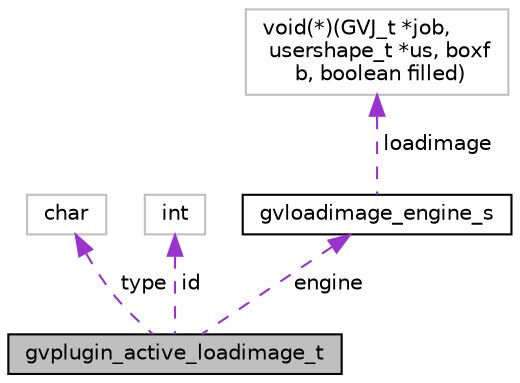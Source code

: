 digraph "gvplugin_active_loadimage_t"
{
  bgcolor="transparent";
  edge [fontname="Helvetica",fontsize="10",labelfontname="Helvetica",labelfontsize="10"];
  node [fontname="Helvetica",fontsize="10",shape=record];
  Node1 [label="gvplugin_active_loadimage_t",height=0.2,width=0.4,color="black", fillcolor="grey75", style="filled", fontcolor="black"];
  Node2 -> Node1 [dir="back",color="darkorchid3",fontsize="10",style="dashed",label=" type" ,fontname="Helvetica"];
  Node2 [label="char",height=0.2,width=0.4,color="grey75"];
  Node3 -> Node1 [dir="back",color="darkorchid3",fontsize="10",style="dashed",label=" id" ,fontname="Helvetica"];
  Node3 [label="int",height=0.2,width=0.4,color="grey75"];
  Node4 -> Node1 [dir="back",color="darkorchid3",fontsize="10",style="dashed",label=" engine" ,fontname="Helvetica"];
  Node4 [label="gvloadimage_engine_s",height=0.2,width=0.4,color="black",URL="$structgvloadimage__engine__s.html"];
  Node5 -> Node4 [dir="back",color="darkorchid3",fontsize="10",style="dashed",label=" loadimage" ,fontname="Helvetica"];
  Node5 [label="void(*)(GVJ_t *job,\l usershape_t *us, boxf\l b, boolean filled)",height=0.2,width=0.4,color="grey75"];
}
